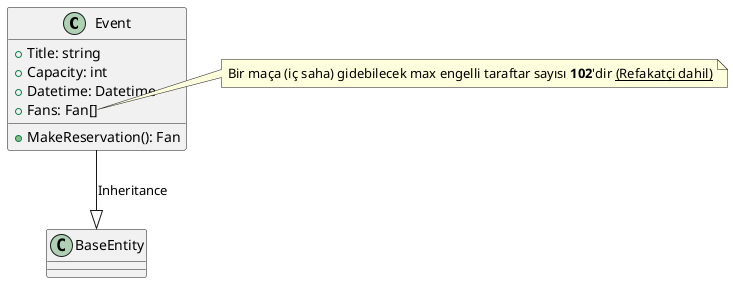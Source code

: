 @startuml Event Class Diagram

class Event {
    + Title: string
    + Capacity: int
    + Datetime: Datetime
    + Fans: Fan[]

    + MakeReservation(): Fan
}

Event --|> BaseEntity: Inheritance

note right of Event::Fans
Bir maça (iç saha) gidebilecek max engelli taraftar sayısı <b>102</b>'dir <u>(Refakatçi dahil)</u>
end note

@enduml
